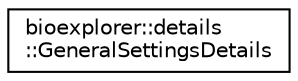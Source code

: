digraph "Graphical Class Hierarchy"
{
 // LATEX_PDF_SIZE
  edge [fontname="Helvetica",fontsize="10",labelfontname="Helvetica",labelfontsize="10"];
  node [fontname="Helvetica",fontsize="10",shape=record];
  rankdir="LR";
  Node0 [label="bioexplorer::details\l::GeneralSettingsDetails",height=0.2,width=0.4,color="black", fillcolor="white", style="filled",URL="$d0/d14/structbioexplorer_1_1details_1_1GeneralSettingsDetails.html",tooltip="Structure defining the plugin general settings."];
}

